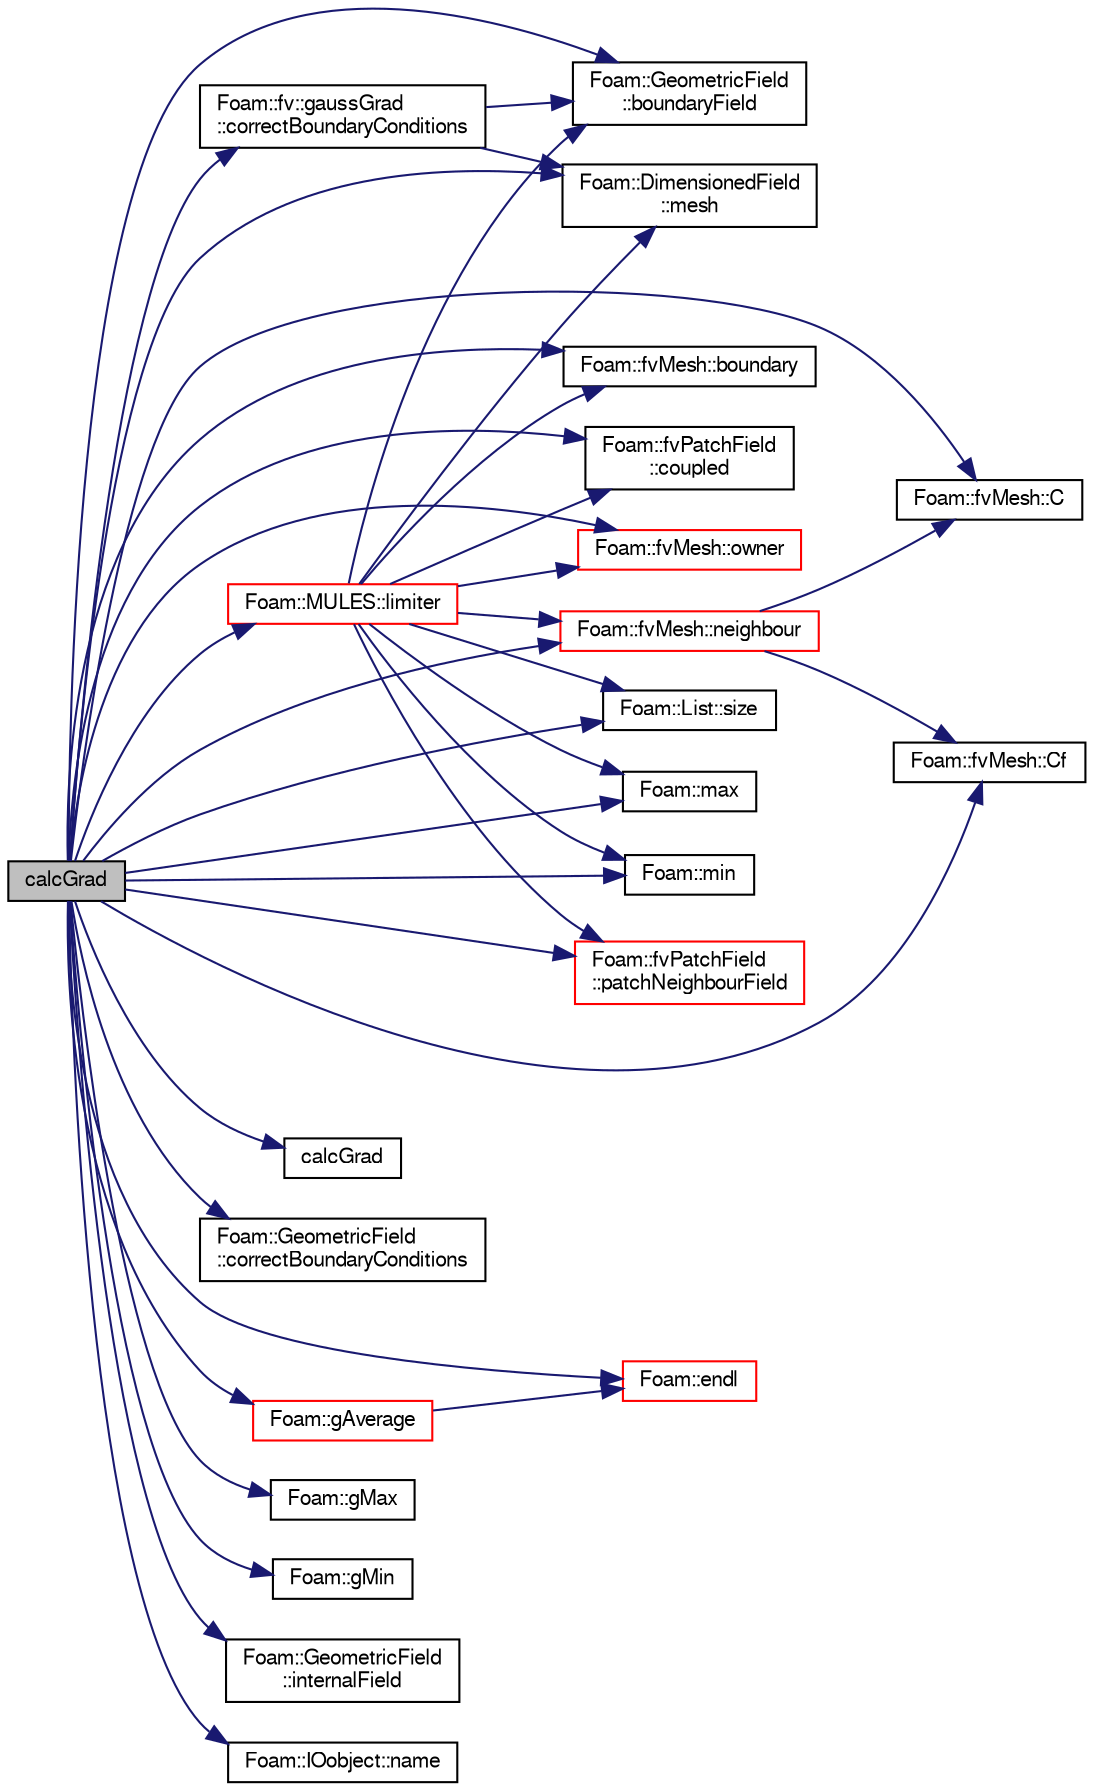 digraph "calcGrad"
{
  bgcolor="transparent";
  edge [fontname="FreeSans",fontsize="10",labelfontname="FreeSans",labelfontsize="10"];
  node [fontname="FreeSans",fontsize="10",shape=record];
  rankdir="LR";
  Node355 [label="calcGrad",height=0.2,width=0.4,color="black", fillcolor="grey75", style="filled", fontcolor="black"];
  Node355 -> Node356 [color="midnightblue",fontsize="10",style="solid",fontname="FreeSans"];
  Node356 [label="Foam::fvMesh::boundary",height=0.2,width=0.4,color="black",URL="$a22766.html#a1fc8b179063cf5d6805da64ff1975126",tooltip="Return reference to boundary mesh. "];
  Node355 -> Node357 [color="midnightblue",fontsize="10",style="solid",fontname="FreeSans"];
  Node357 [label="Foam::GeometricField\l::boundaryField",height=0.2,width=0.4,color="black",URL="$a22434.html#a3c6c1a789b48ea0c5e8bff64f9c14f2d",tooltip="Return reference to GeometricBoundaryField. "];
  Node355 -> Node358 [color="midnightblue",fontsize="10",style="solid",fontname="FreeSans"];
  Node358 [label="Foam::fvMesh::C",height=0.2,width=0.4,color="black",URL="$a22766.html#a724799c6e3ba1bd41ad47529f330d066",tooltip="Return cell centres as volVectorField. "];
  Node355 -> Node359 [color="midnightblue",fontsize="10",style="solid",fontname="FreeSans"];
  Node359 [label="calcGrad",height=0.2,width=0.4,color="black",URL="$a22562.html#a7dfce2567087a0024a7bc24421c8f9c7",tooltip="Return the gradient of the given field to the gradScheme::grad. "];
  Node355 -> Node360 [color="midnightblue",fontsize="10",style="solid",fontname="FreeSans"];
  Node360 [label="Foam::fvMesh::Cf",height=0.2,width=0.4,color="black",URL="$a22766.html#a11a9dd92f5a5c5fbc76a8e09f1d1df54",tooltip="Return face centres as surfaceVectorField. "];
  Node355 -> Node361 [color="midnightblue",fontsize="10",style="solid",fontname="FreeSans"];
  Node361 [label="Foam::fv::gaussGrad\l::correctBoundaryConditions",height=0.2,width=0.4,color="black",URL="$a22538.html#aa6d3a74b8886adafb27d4f82a4383e23",tooltip="Correct the boundary values of the gradient using the patchField. "];
  Node361 -> Node357 [color="midnightblue",fontsize="10",style="solid",fontname="FreeSans"];
  Node361 -> Node362 [color="midnightblue",fontsize="10",style="solid",fontname="FreeSans"];
  Node362 [label="Foam::DimensionedField\l::mesh",height=0.2,width=0.4,color="black",URL="$a26390.html#a8f1110830348a1448a14ab5e3cf47e3b",tooltip="Return mesh. "];
  Node355 -> Node363 [color="midnightblue",fontsize="10",style="solid",fontname="FreeSans"];
  Node363 [label="Foam::GeometricField\l::correctBoundaryConditions",height=0.2,width=0.4,color="black",URL="$a22434.html#acaf6878ef900e593c4b20812f1b567d6",tooltip="Correct boundary field. "];
  Node355 -> Node364 [color="midnightblue",fontsize="10",style="solid",fontname="FreeSans"];
  Node364 [label="Foam::fvPatchField\l::coupled",height=0.2,width=0.4,color="black",URL="$a22354.html#a39c01db0e66d00fe0621a0c7e5fc4ead",tooltip="Return true if this patch field is coupled. "];
  Node355 -> Node365 [color="midnightblue",fontsize="10",style="solid",fontname="FreeSans"];
  Node365 [label="Foam::endl",height=0.2,width=0.4,color="red",URL="$a21124.html#a2db8fe02a0d3909e9351bb4275b23ce4",tooltip="Add newline and flush stream. "];
  Node355 -> Node367 [color="midnightblue",fontsize="10",style="solid",fontname="FreeSans"];
  Node367 [label="Foam::gAverage",height=0.2,width=0.4,color="red",URL="$a21124.html#ab45e56189711a2e5cdd381a0e2b6cc5c"];
  Node367 -> Node365 [color="midnightblue",fontsize="10",style="solid",fontname="FreeSans"];
  Node355 -> Node386 [color="midnightblue",fontsize="10",style="solid",fontname="FreeSans"];
  Node386 [label="Foam::gMax",height=0.2,width=0.4,color="black",URL="$a21124.html#ae8d631fb8e841947408bb711abfb1e67"];
  Node355 -> Node387 [color="midnightblue",fontsize="10",style="solid",fontname="FreeSans"];
  Node387 [label="Foam::gMin",height=0.2,width=0.4,color="black",URL="$a21124.html#aca330ee6cfe7d602300dbc5905f8c9f6"];
  Node355 -> Node388 [color="midnightblue",fontsize="10",style="solid",fontname="FreeSans"];
  Node388 [label="Foam::GeometricField\l::internalField",height=0.2,width=0.4,color="black",URL="$a22434.html#a9536140d36d69bbac40496f6b817aa0a",tooltip="Return internal field. "];
  Node355 -> Node389 [color="midnightblue",fontsize="10",style="solid",fontname="FreeSans"];
  Node389 [label="Foam::MULES::limiter",height=0.2,width=0.4,color="red",URL="$a21136.html#ae90eb6b771613f9ffe9bbe814bc2d479"];
  Node389 -> Node357 [color="midnightblue",fontsize="10",style="solid",fontname="FreeSans"];
  Node389 -> Node362 [color="midnightblue",fontsize="10",style="solid",fontname="FreeSans"];
  Node389 -> Node391 [color="midnightblue",fontsize="10",style="solid",fontname="FreeSans"];
  Node391 [label="Foam::fvMesh::owner",height=0.2,width=0.4,color="red",URL="$a22766.html#a16e7eb254c4fd2d1d7ac4d5d71f6c9f9",tooltip="Internal face owner. "];
  Node389 -> Node394 [color="midnightblue",fontsize="10",style="solid",fontname="FreeSans"];
  Node394 [label="Foam::fvMesh::neighbour",height=0.2,width=0.4,color="red",URL="$a22766.html#aab1a7f2af09b33005a527e107c7b3fad",tooltip="Internal face neighbour. "];
  Node394 -> Node358 [color="midnightblue",fontsize="10",style="solid",fontname="FreeSans"];
  Node394 -> Node360 [color="midnightblue",fontsize="10",style="solid",fontname="FreeSans"];
  Node389 -> Node375 [color="midnightblue",fontsize="10",style="solid",fontname="FreeSans"];
  Node375 [label="Foam::List::size",height=0.2,width=0.4,color="black",URL="$a25694.html#a8a5f6fa29bd4b500caf186f60245b384",tooltip="Override size to be inconsistent with allocated storage. "];
  Node389 -> Node511 [color="midnightblue",fontsize="10",style="solid",fontname="FreeSans"];
  Node511 [label="Foam::max",height=0.2,width=0.4,color="black",URL="$a21124.html#ac993e906cf2774ae77e666bc24e81733"];
  Node389 -> Node566 [color="midnightblue",fontsize="10",style="solid",fontname="FreeSans"];
  Node566 [label="Foam::min",height=0.2,width=0.4,color="black",URL="$a21124.html#a253e112ad2d56d96230ff39ea7f442dc"];
  Node389 -> Node356 [color="midnightblue",fontsize="10",style="solid",fontname="FreeSans"];
  Node389 -> Node364 [color="midnightblue",fontsize="10",style="solid",fontname="FreeSans"];
  Node389 -> Node673 [color="midnightblue",fontsize="10",style="solid",fontname="FreeSans"];
  Node673 [label="Foam::fvPatchField\l::patchNeighbourField",height=0.2,width=0.4,color="red",URL="$a22354.html#a3eee7e8e27377d66dd0f20d3697d6b78",tooltip="Return patchField on the opposite patch of a coupled patch. "];
  Node355 -> Node511 [color="midnightblue",fontsize="10",style="solid",fontname="FreeSans"];
  Node355 -> Node362 [color="midnightblue",fontsize="10",style="solid",fontname="FreeSans"];
  Node355 -> Node566 [color="midnightblue",fontsize="10",style="solid",fontname="FreeSans"];
  Node355 -> Node559 [color="midnightblue",fontsize="10",style="solid",fontname="FreeSans"];
  Node559 [label="Foam::IOobject::name",height=0.2,width=0.4,color="black",URL="$a26142.html#acc80e00a8ac919288fb55bd14cc88bf6",tooltip="Return name. "];
  Node355 -> Node394 [color="midnightblue",fontsize="10",style="solid",fontname="FreeSans"];
  Node355 -> Node391 [color="midnightblue",fontsize="10",style="solid",fontname="FreeSans"];
  Node355 -> Node673 [color="midnightblue",fontsize="10",style="solid",fontname="FreeSans"];
  Node355 -> Node375 [color="midnightblue",fontsize="10",style="solid",fontname="FreeSans"];
}
